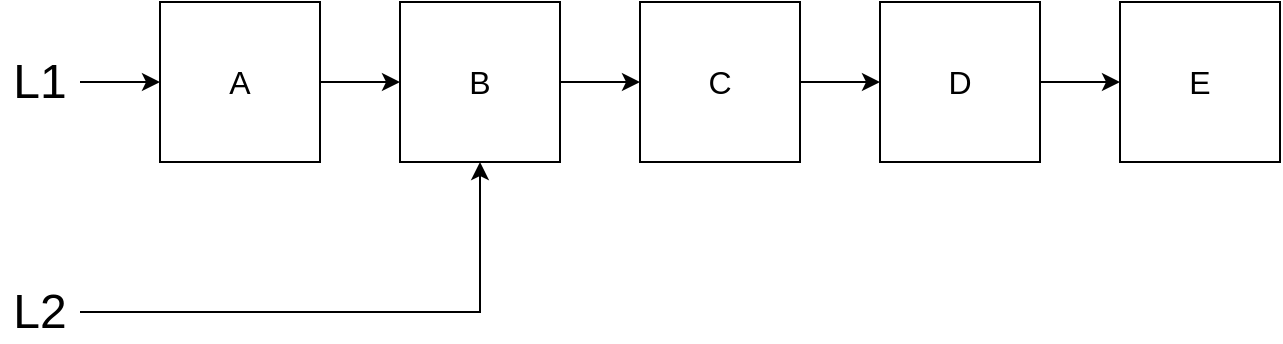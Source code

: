 <mxfile version="20.3.0" type="device"><diagram id="hItzCSI9slzzeFql-pVI" name="Page-1"><mxGraphModel dx="1422" dy="865" grid="1" gridSize="10" guides="1" tooltips="1" connect="1" arrows="1" fold="1" page="1" pageScale="1" pageWidth="850" pageHeight="1100" math="0" shadow="0"><root><mxCell id="0"/><mxCell id="1" parent="0"/><mxCell id="4cYgRqdTDc37CBOK6C9_-1" value="&lt;font size=&quot;3&quot;&gt;E&lt;/font&gt;" style="whiteSpace=wrap;html=1;aspect=fixed;" parent="1" vertex="1"><mxGeometry x="600" y="80" width="80" height="80" as="geometry"/></mxCell><mxCell id="4cYgRqdTDc37CBOK6C9_-8" value="" style="edgeStyle=orthogonalEdgeStyle;rounded=0;orthogonalLoop=1;jettySize=auto;html=1;" parent="1" source="4cYgRqdTDc37CBOK6C9_-2" target="4cYgRqdTDc37CBOK6C9_-3" edge="1"><mxGeometry relative="1" as="geometry"/></mxCell><mxCell id="4cYgRqdTDc37CBOK6C9_-2" value="&lt;font size=&quot;3&quot;&gt;A&lt;/font&gt;" style="whiteSpace=wrap;html=1;aspect=fixed;" parent="1" vertex="1"><mxGeometry x="120" y="80" width="80" height="80" as="geometry"/></mxCell><mxCell id="4cYgRqdTDc37CBOK6C9_-9" value="" style="edgeStyle=orthogonalEdgeStyle;rounded=0;orthogonalLoop=1;jettySize=auto;html=1;" parent="1" source="4cYgRqdTDc37CBOK6C9_-3" target="4cYgRqdTDc37CBOK6C9_-4" edge="1"><mxGeometry relative="1" as="geometry"/></mxCell><mxCell id="4cYgRqdTDc37CBOK6C9_-3" value="&lt;font size=&quot;3&quot;&gt;B&lt;/font&gt;" style="whiteSpace=wrap;html=1;aspect=fixed;" parent="1" vertex="1"><mxGeometry x="240" y="80" width="80" height="80" as="geometry"/></mxCell><mxCell id="4cYgRqdTDc37CBOK6C9_-10" value="" style="edgeStyle=orthogonalEdgeStyle;rounded=0;orthogonalLoop=1;jettySize=auto;html=1;" parent="1" source="4cYgRqdTDc37CBOK6C9_-4" target="4cYgRqdTDc37CBOK6C9_-5" edge="1"><mxGeometry relative="1" as="geometry"/></mxCell><mxCell id="4cYgRqdTDc37CBOK6C9_-4" value="&lt;font size=&quot;3&quot;&gt;C&lt;/font&gt;" style="whiteSpace=wrap;html=1;aspect=fixed;" parent="1" vertex="1"><mxGeometry x="360" y="80" width="80" height="80" as="geometry"/></mxCell><mxCell id="4cYgRqdTDc37CBOK6C9_-11" value="" style="edgeStyle=orthogonalEdgeStyle;rounded=0;orthogonalLoop=1;jettySize=auto;html=1;" parent="1" source="4cYgRqdTDc37CBOK6C9_-5" target="4cYgRqdTDc37CBOK6C9_-1" edge="1"><mxGeometry relative="1" as="geometry"/></mxCell><mxCell id="4cYgRqdTDc37CBOK6C9_-5" value="&lt;font size=&quot;3&quot;&gt;D&lt;/font&gt;" style="whiteSpace=wrap;html=1;aspect=fixed;" parent="1" vertex="1"><mxGeometry x="480" y="80" width="80" height="80" as="geometry"/></mxCell><mxCell id="4cYgRqdTDc37CBOK6C9_-7" value="" style="edgeStyle=orthogonalEdgeStyle;rounded=0;orthogonalLoop=1;jettySize=auto;html=1;" parent="1" source="4cYgRqdTDc37CBOK6C9_-6" target="4cYgRqdTDc37CBOK6C9_-2" edge="1"><mxGeometry relative="1" as="geometry"/></mxCell><mxCell id="4cYgRqdTDc37CBOK6C9_-6" value="&lt;font style=&quot;font-size: 24px&quot;&gt;L1&lt;/font&gt;" style="text;html=1;strokeColor=none;fillColor=none;align=center;verticalAlign=middle;whiteSpace=wrap;rounded=0;" parent="1" vertex="1"><mxGeometry x="40" y="105" width="40" height="30" as="geometry"/></mxCell><mxCell id="tAtRDwNP8Eib05jARjLq-2" style="edgeStyle=orthogonalEdgeStyle;rounded=0;orthogonalLoop=1;jettySize=auto;html=1;entryX=0.5;entryY=1;entryDx=0;entryDy=0;" edge="1" parent="1" source="tAtRDwNP8Eib05jARjLq-1" target="4cYgRqdTDc37CBOK6C9_-3"><mxGeometry relative="1" as="geometry"/></mxCell><mxCell id="tAtRDwNP8Eib05jARjLq-1" value="&lt;span style=&quot;font-size: 24px;&quot;&gt;L2&lt;/span&gt;" style="text;html=1;strokeColor=none;fillColor=none;align=center;verticalAlign=middle;whiteSpace=wrap;rounded=0;" vertex="1" parent="1"><mxGeometry x="40" y="220" width="40" height="30" as="geometry"/></mxCell></root></mxGraphModel></diagram></mxfile>
